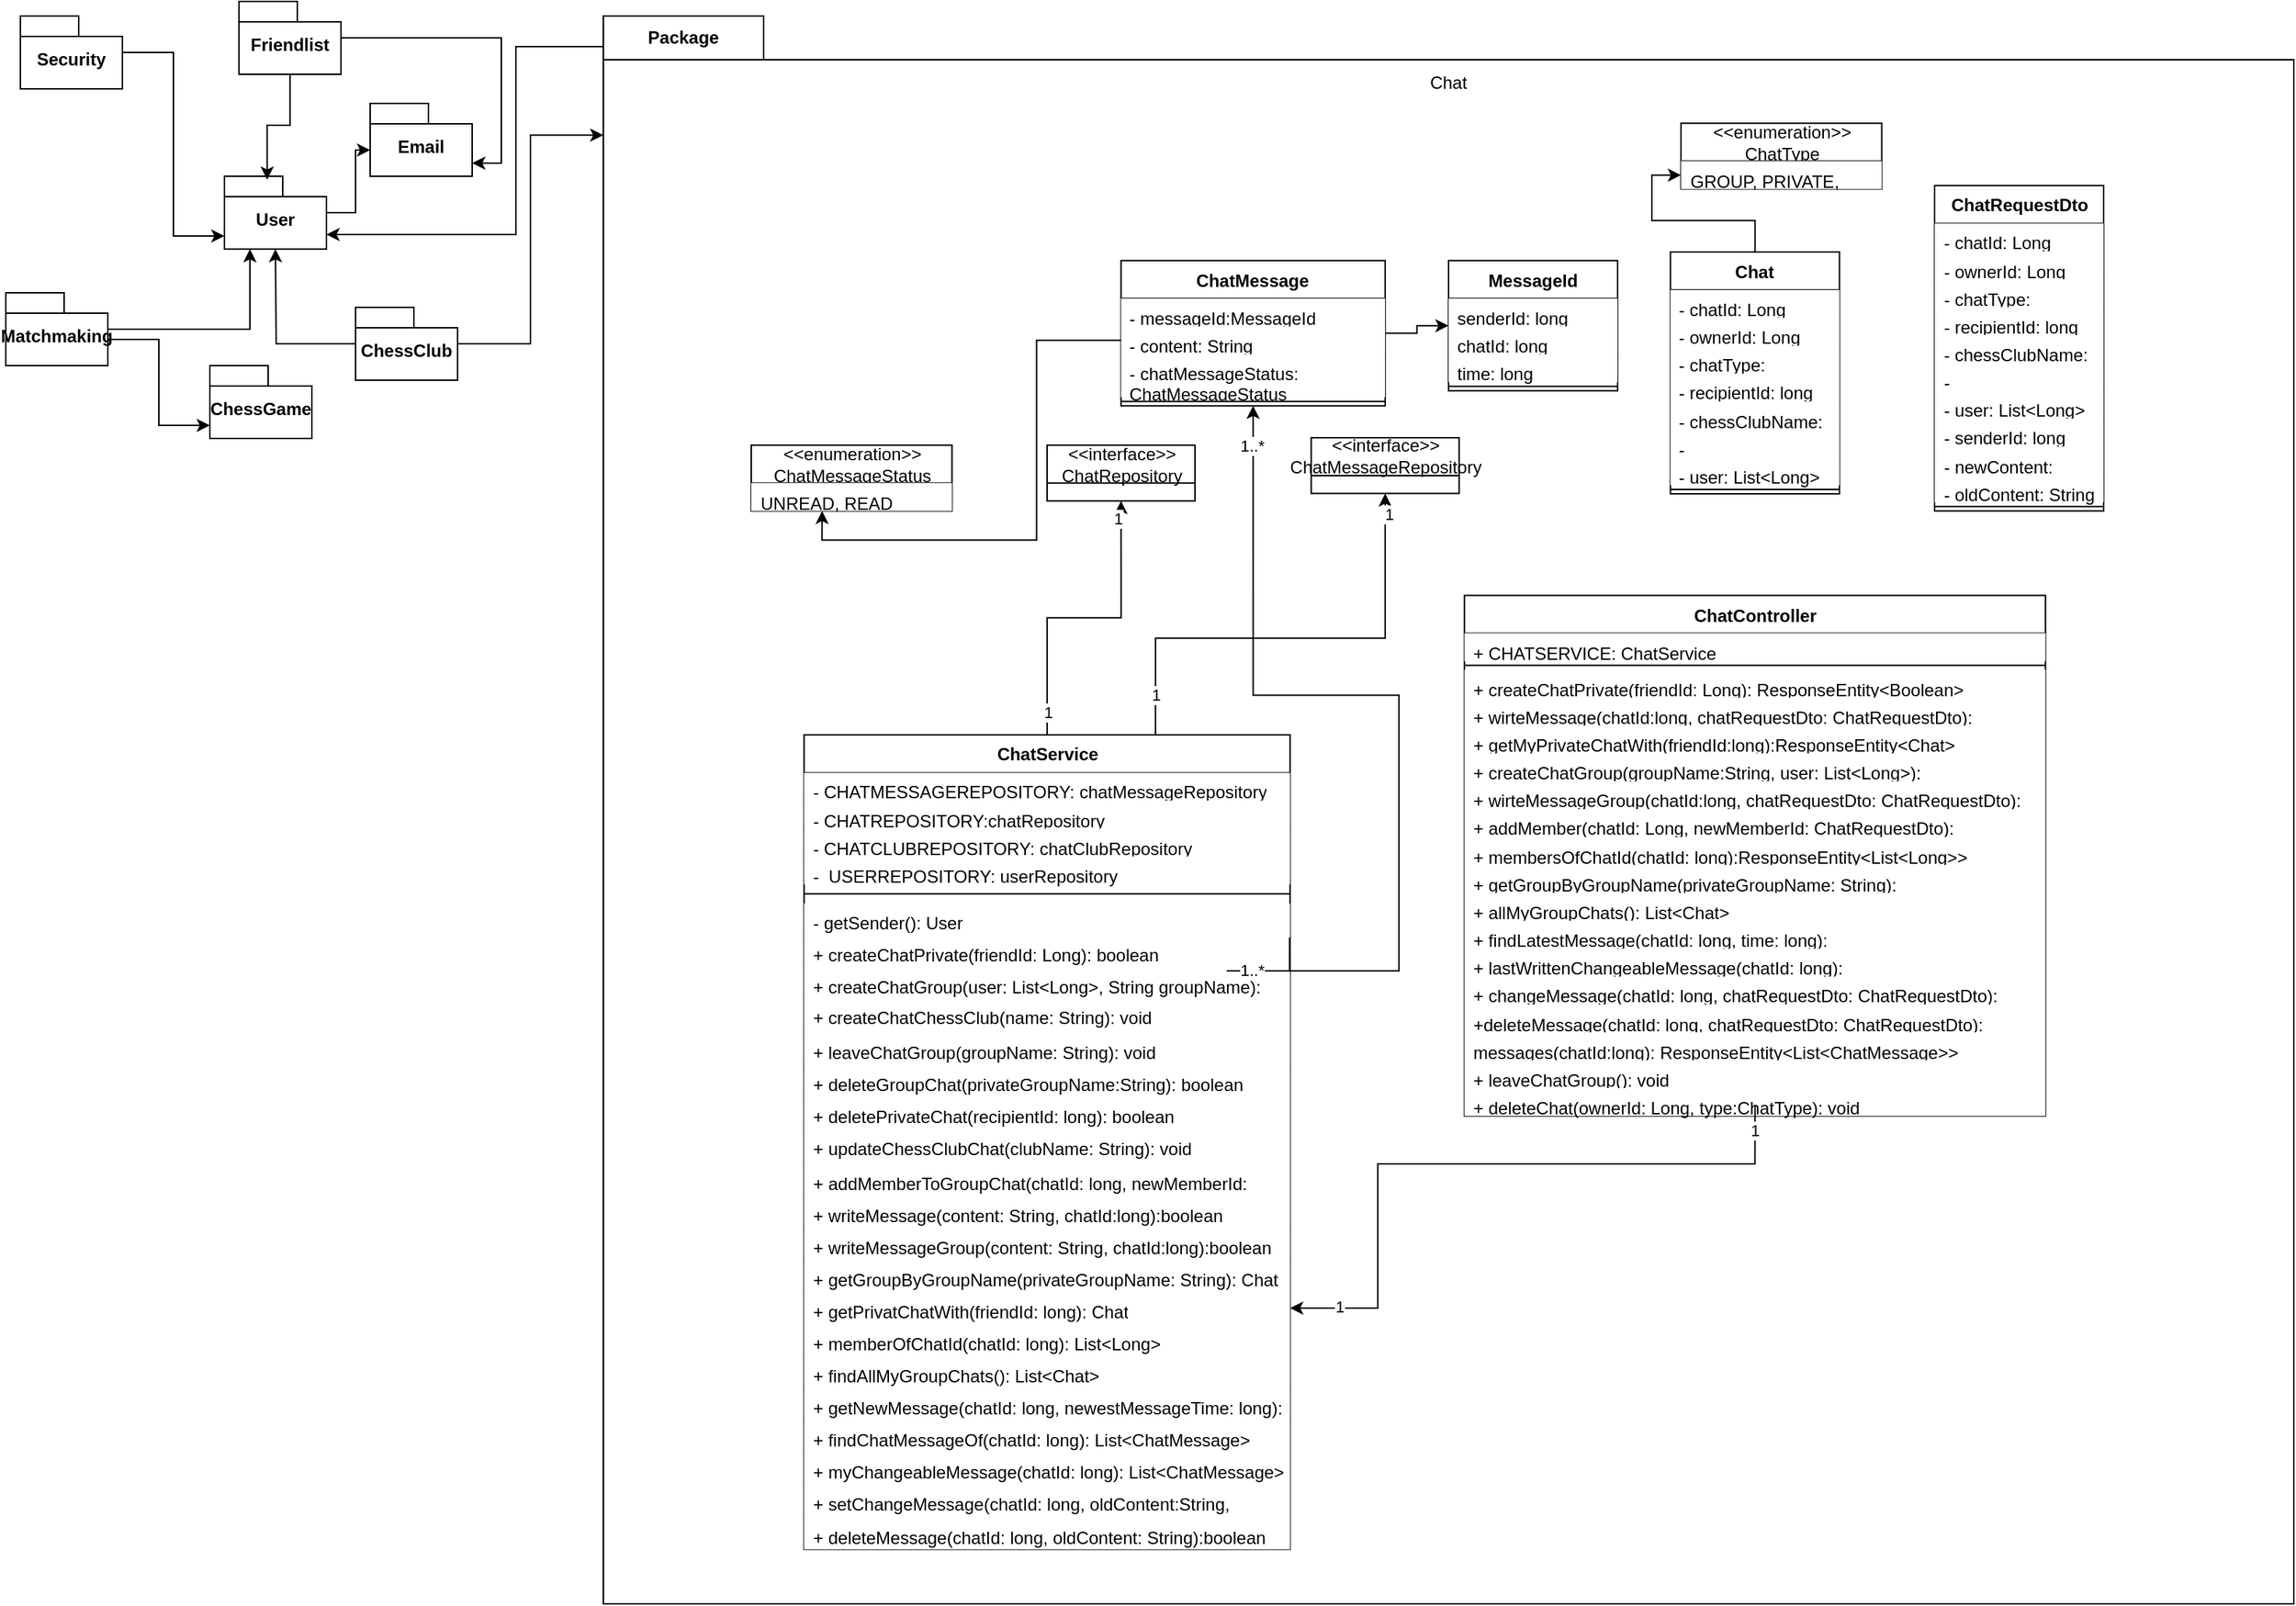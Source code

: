 <mxfile version="22.0.3" type="device">
  <diagram name="Seite-1" id="QvlJXPIy2Uv3TCeMsCB3">
    <mxGraphModel dx="4146" dy="965" grid="1" gridSize="10" guides="1" tooltips="1" connect="1" arrows="1" fold="1" page="1" pageScale="1" pageWidth="827" pageHeight="1169" math="0" shadow="0">
      <root>
        <mxCell id="0" />
        <mxCell id="1" parent="0" />
        <mxCell id="bLBbhyGUmp5BfocRxA7A-1" value="Email" style="shape=folder;fontStyle=1;spacingTop=10;tabWidth=40;tabHeight=14;tabPosition=left;html=1;whiteSpace=wrap;strokeColor=#000000;" parent="1" vertex="1">
          <mxGeometry x="-3040" y="90" width="70" height="50" as="geometry" />
        </mxCell>
        <mxCell id="bLBbhyGUmp5BfocRxA7A-2" value="Security" style="shape=folder;fontStyle=1;spacingTop=10;tabWidth=40;tabHeight=14;tabPosition=left;html=1;whiteSpace=wrap;strokeColor=#000000;" parent="1" vertex="1">
          <mxGeometry x="-3280" y="30" width="70" height="50" as="geometry" />
        </mxCell>
        <mxCell id="bLBbhyGUmp5BfocRxA7A-3" value="Friendlist" style="shape=folder;fontStyle=1;spacingTop=10;tabWidth=40;tabHeight=14;tabPosition=left;html=1;whiteSpace=wrap;strokeColor=#000000;" parent="1" vertex="1">
          <mxGeometry x="-3130" y="20" width="70" height="50" as="geometry" />
        </mxCell>
        <mxCell id="bLBbhyGUmp5BfocRxA7A-5" value="Matchmaking" style="shape=folder;fontStyle=1;spacingTop=10;tabWidth=40;tabHeight=14;tabPosition=left;html=1;whiteSpace=wrap;" parent="1" vertex="1">
          <mxGeometry x="-3290" y="220" width="70" height="50" as="geometry" />
        </mxCell>
        <mxCell id="bLBbhyGUmp5BfocRxA7A-7" value="User" style="shape=folder;fontStyle=1;spacingTop=10;tabWidth=40;tabHeight=14;tabPosition=left;html=1;whiteSpace=wrap;strokeColor=#000000;" parent="1" vertex="1">
          <mxGeometry x="-3140" y="140" width="70" height="50" as="geometry" />
        </mxCell>
        <mxCell id="bLBbhyGUmp5BfocRxA7A-8" value="ChessGame" style="shape=folder;fontStyle=1;spacingTop=10;tabWidth=40;tabHeight=14;tabPosition=left;html=1;whiteSpace=wrap;" parent="1" vertex="1">
          <mxGeometry x="-3150" y="270" width="70" height="50" as="geometry" />
        </mxCell>
        <mxCell id="bLBbhyGUmp5BfocRxA7A-9" value="ChessClub" style="shape=folder;fontStyle=1;spacingTop=10;tabWidth=40;tabHeight=14;tabPosition=left;html=1;whiteSpace=wrap;" parent="1" vertex="1">
          <mxGeometry x="-3050" y="230" width="70" height="50" as="geometry" />
        </mxCell>
        <mxCell id="bLBbhyGUmp5BfocRxA7A-10" style="edgeStyle=orthogonalEdgeStyle;rounded=0;orthogonalLoop=1;jettySize=auto;html=1;entryX=0;entryY=0;entryDx=0;entryDy=32;entryPerimeter=0;strokeColor=#000000;" parent="1" source="bLBbhyGUmp5BfocRxA7A-7" target="bLBbhyGUmp5BfocRxA7A-1" edge="1">
          <mxGeometry relative="1" as="geometry" />
        </mxCell>
        <mxCell id="bLBbhyGUmp5BfocRxA7A-11" style="edgeStyle=orthogonalEdgeStyle;rounded=0;orthogonalLoop=1;jettySize=auto;html=1;entryX=0.419;entryY=0.047;entryDx=0;entryDy=0;entryPerimeter=0;strokeColor=#000000;" parent="1" source="bLBbhyGUmp5BfocRxA7A-3" target="bLBbhyGUmp5BfocRxA7A-7" edge="1">
          <mxGeometry relative="1" as="geometry" />
        </mxCell>
        <mxCell id="bLBbhyGUmp5BfocRxA7A-12" style="edgeStyle=orthogonalEdgeStyle;rounded=0;orthogonalLoop=1;jettySize=auto;html=1;exitX=0;exitY=0.028;exitDx=0;exitDy=0;exitPerimeter=0;" parent="1" source="bLBbhyGUmp5BfocRxA7A-20" edge="1">
          <mxGeometry relative="1" as="geometry">
            <mxPoint x="-2830" y="335.034" as="sourcePoint" />
            <mxPoint x="-3070" y="180" as="targetPoint" />
            <Array as="points">
              <mxPoint x="-2880" y="51" />
              <mxPoint x="-2940" y="51" />
              <mxPoint x="-2940" y="180" />
              <mxPoint x="-3070" y="180" />
            </Array>
          </mxGeometry>
        </mxCell>
        <mxCell id="bLBbhyGUmp5BfocRxA7A-14" style="edgeStyle=orthogonalEdgeStyle;rounded=0;orthogonalLoop=1;jettySize=auto;html=1;exitX=0;exitY=0;exitDx=70;exitDy=32;exitPerimeter=0;entryX=0;entryY=0;entryDx=0;entryDy=41;entryPerimeter=0;" parent="1" source="bLBbhyGUmp5BfocRxA7A-5" target="bLBbhyGUmp5BfocRxA7A-8" edge="1">
          <mxGeometry relative="1" as="geometry" />
        </mxCell>
        <mxCell id="bLBbhyGUmp5BfocRxA7A-15" style="edgeStyle=orthogonalEdgeStyle;rounded=0;orthogonalLoop=1;jettySize=auto;html=1;" parent="1" source="bLBbhyGUmp5BfocRxA7A-9" edge="1">
          <mxGeometry relative="1" as="geometry">
            <mxPoint x="-3105" y="190" as="targetPoint" />
          </mxGeometry>
        </mxCell>
        <mxCell id="bLBbhyGUmp5BfocRxA7A-16" style="edgeStyle=orthogonalEdgeStyle;rounded=0;orthogonalLoop=1;jettySize=auto;html=1;entryX=0.25;entryY=1;entryDx=0;entryDy=0;entryPerimeter=0;" parent="1" source="bLBbhyGUmp5BfocRxA7A-5" target="bLBbhyGUmp5BfocRxA7A-7" edge="1">
          <mxGeometry relative="1" as="geometry" />
        </mxCell>
        <mxCell id="bLBbhyGUmp5BfocRxA7A-17" style="edgeStyle=orthogonalEdgeStyle;rounded=0;orthogonalLoop=1;jettySize=auto;html=1;entryX=0;entryY=0;entryDx=70;entryDy=41;entryPerimeter=0;strokeColor=#000000;" parent="1" source="bLBbhyGUmp5BfocRxA7A-3" target="bLBbhyGUmp5BfocRxA7A-1" edge="1">
          <mxGeometry relative="1" as="geometry" />
        </mxCell>
        <mxCell id="bLBbhyGUmp5BfocRxA7A-18" style="edgeStyle=orthogonalEdgeStyle;rounded=0;orthogonalLoop=1;jettySize=auto;html=1;entryX=0;entryY=0;entryDx=0;entryDy=41;entryPerimeter=0;strokeColor=#000000;" parent="1" source="bLBbhyGUmp5BfocRxA7A-2" target="bLBbhyGUmp5BfocRxA7A-7" edge="1">
          <mxGeometry relative="1" as="geometry" />
        </mxCell>
        <mxCell id="bLBbhyGUmp5BfocRxA7A-19" style="edgeStyle=orthogonalEdgeStyle;rounded=0;orthogonalLoop=1;jettySize=auto;html=1;entryX=0;entryY=0.075;entryDx=0;entryDy=0;entryPerimeter=0;" parent="1" source="bLBbhyGUmp5BfocRxA7A-9" target="bLBbhyGUmp5BfocRxA7A-20" edge="1">
          <mxGeometry relative="1" as="geometry">
            <mxPoint x="-2830" y="351.0" as="targetPoint" />
          </mxGeometry>
        </mxCell>
        <mxCell id="bLBbhyGUmp5BfocRxA7A-20" value="Package" style="shape=folder;fontStyle=1;tabWidth=110;tabHeight=30;tabPosition=left;html=1;boundedLbl=1;labelInHeader=1;container=1;collapsible=0;whiteSpace=wrap;" parent="1" vertex="1">
          <mxGeometry x="-2880" y="30" width="1160" height="1090" as="geometry" />
        </mxCell>
        <mxCell id="bLBbhyGUmp5BfocRxA7A-21" value="Chat" style="html=1;strokeColor=none;resizeWidth=1;resizeHeight=1;fillColor=none;part=1;connectable=0;allowArrows=0;deletable=0;whiteSpace=wrap;" parent="bLBbhyGUmp5BfocRxA7A-20" vertex="1">
          <mxGeometry width="1160" height="32.249" relative="1" as="geometry">
            <mxPoint y="30" as="offset" />
          </mxGeometry>
        </mxCell>
        <mxCell id="bLBbhyGUmp5BfocRxA7A-44" value="ChatController" style="swimlane;fontStyle=1;align=center;verticalAlign=top;childLayout=stackLayout;horizontal=1;startSize=26;horizontalStack=0;resizeParent=1;resizeParentMax=0;resizeLast=0;collapsible=1;marginBottom=0;whiteSpace=wrap;html=1;fillColor=#FFFFFF;" parent="bLBbhyGUmp5BfocRxA7A-20" vertex="1">
          <mxGeometry x="590.875" y="397.703" width="398.75" height="357.419" as="geometry" />
        </mxCell>
        <mxCell id="bLBbhyGUmp5BfocRxA7A-45" value="+ CHATSERVICE: ChatService" style="text;strokeColor=none;fillColor=#FFFFFF;align=left;verticalAlign=top;spacingLeft=4;spacingRight=4;overflow=hidden;rotatable=0;points=[[0,0.5],[1,0.5]];portConstraint=eastwest;whiteSpace=wrap;html=1;" parent="bLBbhyGUmp5BfocRxA7A-44" vertex="1">
          <mxGeometry y="26" width="398.75" height="19.149" as="geometry" />
        </mxCell>
        <mxCell id="bLBbhyGUmp5BfocRxA7A-46" value="" style="line;strokeWidth=1;fillColor=#FFFFFF;align=left;verticalAlign=middle;spacingTop=-1;spacingLeft=3;spacingRight=3;rotatable=0;labelPosition=right;points=[];portConstraint=eastwest;strokeColor=inherit;" parent="bLBbhyGUmp5BfocRxA7A-44" vertex="1">
          <mxGeometry y="45.149" width="398.75" height="5.892" as="geometry" />
        </mxCell>
        <mxCell id="bLBbhyGUmp5BfocRxA7A-47" value="+ createChatPrivate(friendId: Long): ResponseEntity&amp;lt;Boolean&amp;gt;" style="text;strokeColor=none;fillColor=#FFFFFF;align=left;verticalAlign=top;spacingLeft=4;spacingRight=4;overflow=hidden;rotatable=0;points=[[0,0.5],[1,0.5]];portConstraint=eastwest;whiteSpace=wrap;html=1;" parent="bLBbhyGUmp5BfocRxA7A-44" vertex="1">
          <mxGeometry y="51.041" width="398.75" height="19.149" as="geometry" />
        </mxCell>
        <mxCell id="bLBbhyGUmp5BfocRxA7A-48" value="+ wirteMessage(chatId:long, chatRequestDto: ChatRequestDto): RespnseEntity&amp;lt;Boolean&amp;gt;" style="text;strokeColor=none;fillColor=#FFFFFF;align=left;verticalAlign=top;spacingLeft=4;spacingRight=4;overflow=hidden;rotatable=0;points=[[0,0.5],[1,0.5]];portConstraint=eastwest;whiteSpace=wrap;html=1;" parent="bLBbhyGUmp5BfocRxA7A-44" vertex="1">
          <mxGeometry y="70.189" width="398.75" height="19.149" as="geometry" />
        </mxCell>
        <mxCell id="bLBbhyGUmp5BfocRxA7A-49" value="+ getMyPrivateChatWith(friendId:long):ResponseEntity&amp;lt;Chat&amp;gt;" style="text;strokeColor=none;fillColor=#FFFFFF;align=left;verticalAlign=top;spacingLeft=4;spacingRight=4;overflow=hidden;rotatable=0;points=[[0,0.5],[1,0.5]];portConstraint=eastwest;whiteSpace=wrap;html=1;" parent="bLBbhyGUmp5BfocRxA7A-44" vertex="1">
          <mxGeometry y="89.338" width="398.75" height="19.149" as="geometry" />
        </mxCell>
        <mxCell id="bLBbhyGUmp5BfocRxA7A-50" value="+ createChatGroup(groupName:String, user: List&amp;lt;Long&amp;gt;): ResponseEntity&amp;lt;Boolean&amp;gt;" style="text;strokeColor=none;fillColor=#FFFFFF;align=left;verticalAlign=top;spacingLeft=4;spacingRight=4;overflow=hidden;rotatable=0;points=[[0,0.5],[1,0.5]];portConstraint=eastwest;whiteSpace=wrap;html=1;" parent="bLBbhyGUmp5BfocRxA7A-44" vertex="1">
          <mxGeometry y="108.486" width="398.75" height="19.149" as="geometry" />
        </mxCell>
        <mxCell id="bLBbhyGUmp5BfocRxA7A-51" value="+ wirteMessageGroup(chatId:long, chatRequestDto: ChatRequestDto): RespnseEntity&amp;lt;Boolean&amp;gt;" style="text;strokeColor=none;fillColor=#FFFFFF;align=left;verticalAlign=top;spacingLeft=4;spacingRight=4;overflow=hidden;rotatable=0;points=[[0,0.5],[1,0.5]];portConstraint=eastwest;whiteSpace=wrap;html=1;" parent="bLBbhyGUmp5BfocRxA7A-44" vertex="1">
          <mxGeometry y="127.635" width="398.75" height="19.149" as="geometry" />
        </mxCell>
        <mxCell id="bLBbhyGUmp5BfocRxA7A-52" value="+ addMember(chatId: Long, newMemberId: ChatRequestDto): ResponseEntity&amp;lt;Boolean&amp;gt;" style="text;strokeColor=none;fillColor=#FFFFFF;align=left;verticalAlign=top;spacingLeft=4;spacingRight=4;overflow=hidden;rotatable=0;points=[[0,0.5],[1,0.5]];portConstraint=eastwest;whiteSpace=wrap;html=1;" parent="bLBbhyGUmp5BfocRxA7A-44" vertex="1">
          <mxGeometry y="146.784" width="398.75" height="19.149" as="geometry" />
        </mxCell>
        <mxCell id="bLBbhyGUmp5BfocRxA7A-53" value="+ membersOfChatId(chatId: long):ResponseEntity&amp;lt;List&amp;lt;Long&amp;gt;&amp;gt;" style="text;strokeColor=none;fillColor=#FFFFFF;align=left;verticalAlign=top;spacingLeft=4;spacingRight=4;overflow=hidden;rotatable=0;points=[[0,0.5],[1,0.5]];portConstraint=eastwest;whiteSpace=wrap;html=1;" parent="bLBbhyGUmp5BfocRxA7A-44" vertex="1">
          <mxGeometry y="165.932" width="398.75" height="19.149" as="geometry" />
        </mxCell>
        <mxCell id="bLBbhyGUmp5BfocRxA7A-54" value="+ getGroupByGroupName(privateGroupName: String): ResponseEntity&amp;lt;Chat&amp;gt;" style="text;strokeColor=none;fillColor=#FFFFFF;align=left;verticalAlign=top;spacingLeft=4;spacingRight=4;overflow=hidden;rotatable=0;points=[[0,0.5],[1,0.5]];portConstraint=eastwest;whiteSpace=wrap;html=1;" parent="bLBbhyGUmp5BfocRxA7A-44" vertex="1">
          <mxGeometry y="185.081" width="398.75" height="19.149" as="geometry" />
        </mxCell>
        <mxCell id="bLBbhyGUmp5BfocRxA7A-55" value="+ allMyGroupChats(): List&amp;lt;Chat&amp;gt;" style="text;strokeColor=none;fillColor=#FFFFFF;align=left;verticalAlign=top;spacingLeft=4;spacingRight=4;overflow=hidden;rotatable=0;points=[[0,0.5],[1,0.5]];portConstraint=eastwest;whiteSpace=wrap;html=1;" parent="bLBbhyGUmp5BfocRxA7A-44" vertex="1">
          <mxGeometry y="204.23" width="398.75" height="19.149" as="geometry" />
        </mxCell>
        <mxCell id="bLBbhyGUmp5BfocRxA7A-56" value="+ findLatestMessage(chatId: long, time: long): ResponseEntity&amp;lt;List&amp;lt;ChatMessage&amp;gt;&amp;gt;" style="text;strokeColor=none;fillColor=#FFFFFF;align=left;verticalAlign=top;spacingLeft=4;spacingRight=4;overflow=hidden;rotatable=0;points=[[0,0.5],[1,0.5]];portConstraint=eastwest;whiteSpace=wrap;html=1;" parent="bLBbhyGUmp5BfocRxA7A-44" vertex="1">
          <mxGeometry y="223.378" width="398.75" height="19.149" as="geometry" />
        </mxCell>
        <mxCell id="bLBbhyGUmp5BfocRxA7A-57" value="+&amp;nbsp;lastWrittenChangeableMessage(chatId: long): ResponseEntity&amp;lt;List&amp;lt;ChatMessage&amp;gt;&amp;gt;" style="text;strokeColor=none;fillColor=#FFFFFF;align=left;verticalAlign=top;spacingLeft=4;spacingRight=4;overflow=hidden;rotatable=0;points=[[0,0.5],[1,0.5]];portConstraint=eastwest;whiteSpace=wrap;html=1;" parent="bLBbhyGUmp5BfocRxA7A-44" vertex="1">
          <mxGeometry y="242.527" width="398.75" height="19.149" as="geometry" />
        </mxCell>
        <mxCell id="bLBbhyGUmp5BfocRxA7A-58" value="+ changeMessage(chatId: long, chatRequestDto: ChatRequestDto): ResponseEntity&amp;lt;Boolean&amp;gt;" style="text;strokeColor=none;fillColor=#FFFFFF;align=left;verticalAlign=top;spacingLeft=4;spacingRight=4;overflow=hidden;rotatable=0;points=[[0,0.5],[1,0.5]];portConstraint=eastwest;whiteSpace=wrap;html=1;" parent="bLBbhyGUmp5BfocRxA7A-44" vertex="1">
          <mxGeometry y="261.676" width="398.75" height="19.149" as="geometry" />
        </mxCell>
        <mxCell id="bLBbhyGUmp5BfocRxA7A-59" value="+deleteMessage(chatId: long, chatRequestDto: ChatRequestDto): ResponseEntity&amp;lt;Boolean&amp;gt;" style="text;strokeColor=none;fillColor=#FFFFFF;align=left;verticalAlign=top;spacingLeft=4;spacingRight=4;overflow=hidden;rotatable=0;points=[[0,0.5],[1,0.5]];portConstraint=eastwest;whiteSpace=wrap;html=1;" parent="bLBbhyGUmp5BfocRxA7A-44" vertex="1">
          <mxGeometry y="280.824" width="398.75" height="19.149" as="geometry" />
        </mxCell>
        <mxCell id="bLBbhyGUmp5BfocRxA7A-60" value="messages(chatId:long): ResponseEntity&amp;lt;List&amp;lt;ChatMessage&amp;gt;&amp;gt;" style="text;strokeColor=none;fillColor=#FFFFFF;align=left;verticalAlign=top;spacingLeft=4;spacingRight=4;overflow=hidden;rotatable=0;points=[[0,0.5],[1,0.5]];portConstraint=eastwest;whiteSpace=wrap;html=1;" parent="bLBbhyGUmp5BfocRxA7A-44" vertex="1">
          <mxGeometry y="299.973" width="398.75" height="19.149" as="geometry" />
        </mxCell>
        <mxCell id="bLBbhyGUmp5BfocRxA7A-61" value="+ leaveChatGroup(): void" style="text;strokeColor=none;fillColor=#FFFFFF;align=left;verticalAlign=top;spacingLeft=4;spacingRight=4;overflow=hidden;rotatable=0;points=[[0,0.5],[1,0.5]];portConstraint=eastwest;whiteSpace=wrap;html=1;" parent="bLBbhyGUmp5BfocRxA7A-44" vertex="1">
          <mxGeometry y="319.122" width="398.75" height="19.149" as="geometry" />
        </mxCell>
        <mxCell id="bLBbhyGUmp5BfocRxA7A-62" value="+ deleteChat(ownerId: Long, type:ChatType): void" style="text;strokeColor=none;fillColor=#FFFFFF;align=left;verticalAlign=top;spacingLeft=4;spacingRight=4;overflow=hidden;rotatable=0;points=[[0,0.5],[1,0.5]];portConstraint=eastwest;whiteSpace=wrap;html=1;" parent="bLBbhyGUmp5BfocRxA7A-44" vertex="1">
          <mxGeometry y="338.27" width="398.75" height="19.149" as="geometry" />
        </mxCell>
        <mxCell id="bLBbhyGUmp5BfocRxA7A-70" value="Chat" style="swimlane;fontStyle=1;align=center;verticalAlign=top;childLayout=stackLayout;horizontal=1;startSize=26;horizontalStack=0;resizeParent=1;resizeParentMax=0;resizeLast=0;collapsible=1;marginBottom=0;whiteSpace=wrap;html=1;fillColor=#FFFFFF;" parent="bLBbhyGUmp5BfocRxA7A-20" vertex="1">
          <mxGeometry x="732.25" y="162.027" width="116" height="165.932" as="geometry" />
        </mxCell>
        <mxCell id="bLBbhyGUmp5BfocRxA7A-71" value="- chatId: Long" style="text;strokeColor=none;fillColor=#FFFFFF;align=left;verticalAlign=top;spacingLeft=4;spacingRight=4;overflow=hidden;rotatable=0;points=[[0,0.5],[1,0.5]];portConstraint=eastwest;whiteSpace=wrap;html=1;" parent="bLBbhyGUmp5BfocRxA7A-70" vertex="1">
          <mxGeometry y="26" width="116" height="19.149" as="geometry" />
        </mxCell>
        <mxCell id="bLBbhyGUmp5BfocRxA7A-72" value="- ownerId: Long" style="text;strokeColor=none;fillColor=#FFFFFF;align=left;verticalAlign=top;spacingLeft=4;spacingRight=4;overflow=hidden;rotatable=0;points=[[0,0.5],[1,0.5]];portConstraint=eastwest;whiteSpace=wrap;html=1;" parent="bLBbhyGUmp5BfocRxA7A-70" vertex="1">
          <mxGeometry y="45.149" width="116" height="19.149" as="geometry" />
        </mxCell>
        <mxCell id="bLBbhyGUmp5BfocRxA7A-73" value="- chatType: ChatType" style="text;strokeColor=none;fillColor=#FFFFFF;align=left;verticalAlign=top;spacingLeft=4;spacingRight=4;overflow=hidden;rotatable=0;points=[[0,0.5],[1,0.5]];portConstraint=eastwest;whiteSpace=wrap;html=1;" parent="bLBbhyGUmp5BfocRxA7A-70" vertex="1">
          <mxGeometry y="64.297" width="116" height="19.149" as="geometry" />
        </mxCell>
        <mxCell id="bLBbhyGUmp5BfocRxA7A-74" value="- recipientId: long" style="text;strokeColor=none;fillColor=#FFFFFF;align=left;verticalAlign=top;spacingLeft=4;spacingRight=4;overflow=hidden;rotatable=0;points=[[0,0.5],[1,0.5]];portConstraint=eastwest;whiteSpace=wrap;html=1;" parent="bLBbhyGUmp5BfocRxA7A-70" vertex="1">
          <mxGeometry y="83.446" width="116" height="19.149" as="geometry" />
        </mxCell>
        <mxCell id="bLBbhyGUmp5BfocRxA7A-75" value="- chessClubName: String" style="text;strokeColor=none;fillColor=#FFFFFF;align=left;verticalAlign=top;spacingLeft=4;spacingRight=4;overflow=hidden;rotatable=0;points=[[0,0.5],[1,0.5]];portConstraint=eastwest;whiteSpace=wrap;html=1;" parent="bLBbhyGUmp5BfocRxA7A-70" vertex="1">
          <mxGeometry y="102.595" width="116" height="19.149" as="geometry" />
        </mxCell>
        <mxCell id="bLBbhyGUmp5BfocRxA7A-76" value="- privateGroupName: String" style="text;strokeColor=none;fillColor=#FFFFFF;align=left;verticalAlign=top;spacingLeft=4;spacingRight=4;overflow=hidden;rotatable=0;points=[[0,0.5],[1,0.5]];portConstraint=eastwest;whiteSpace=wrap;html=1;" parent="bLBbhyGUmp5BfocRxA7A-70" vertex="1">
          <mxGeometry y="121.743" width="116" height="19.149" as="geometry" />
        </mxCell>
        <mxCell id="bLBbhyGUmp5BfocRxA7A-77" value="- user: List&amp;lt;Long&amp;gt;" style="text;strokeColor=none;fillColor=#FFFFFF;align=left;verticalAlign=top;spacingLeft=4;spacingRight=4;overflow=hidden;rotatable=0;points=[[0,0.5],[1,0.5]];portConstraint=eastwest;whiteSpace=wrap;html=1;" parent="bLBbhyGUmp5BfocRxA7A-70" vertex="1">
          <mxGeometry y="140.892" width="116" height="19.149" as="geometry" />
        </mxCell>
        <mxCell id="bLBbhyGUmp5BfocRxA7A-78" value="" style="line;strokeWidth=1;fillColor=#FFFFFF;align=left;verticalAlign=middle;spacingTop=-1;spacingLeft=3;spacingRight=3;rotatable=0;labelPosition=right;points=[];portConstraint=eastwest;strokeColor=inherit;" parent="bLBbhyGUmp5BfocRxA7A-70" vertex="1">
          <mxGeometry y="160.041" width="116" height="5.892" as="geometry" />
        </mxCell>
        <mxCell id="bLBbhyGUmp5BfocRxA7A-79" value="&amp;lt;&amp;lt;interface&amp;gt;&amp;gt;&lt;br&gt;ChatRepository" style="swimlane;fontStyle=0;childLayout=stackLayout;horizontal=1;startSize=26;fillColor=#FFFFFF;horizontalStack=0;resizeParent=1;resizeParentMax=0;resizeLast=0;collapsible=1;marginBottom=0;whiteSpace=wrap;html=1;" parent="bLBbhyGUmp5BfocRxA7A-20" vertex="1">
          <mxGeometry x="304.5" y="294.595" width="101.5" height="38.297" as="geometry" />
        </mxCell>
        <mxCell id="bLBbhyGUmp5BfocRxA7A-80" style="edgeStyle=orthogonalEdgeStyle;rounded=0;orthogonalLoop=1;jettySize=auto;html=1;entryX=0.5;entryY=1;entryDx=0;entryDy=0;fillColor=#FFFFFF;" parent="bLBbhyGUmp5BfocRxA7A-20" source="bLBbhyGUmp5BfocRxA7A-83" target="bLBbhyGUmp5BfocRxA7A-79" edge="1">
          <mxGeometry relative="1" as="geometry" />
        </mxCell>
        <mxCell id="bLBbhyGUmp5BfocRxA7A-81" value="1" style="edgeLabel;html=1;align=center;verticalAlign=middle;resizable=0;points=[];fillColor=#FFFFFF;" parent="bLBbhyGUmp5BfocRxA7A-80" vertex="1" connectable="0">
          <mxGeometry x="0.886" y="3" relative="1" as="geometry">
            <mxPoint as="offset" />
          </mxGeometry>
        </mxCell>
        <mxCell id="bLBbhyGUmp5BfocRxA7A-82" value="1" style="edgeLabel;html=1;align=center;verticalAlign=middle;resizable=0;points=[];fillColor=#FFFFFF;" parent="bLBbhyGUmp5BfocRxA7A-80" vertex="1" connectable="0">
          <mxGeometry x="-0.854" relative="1" as="geometry">
            <mxPoint as="offset" />
          </mxGeometry>
        </mxCell>
        <mxCell id="bLBbhyGUmp5BfocRxA7A-83" value="ChatService" style="swimlane;fontStyle=1;align=center;verticalAlign=top;childLayout=stackLayout;horizontal=1;startSize=26;horizontalStack=0;resizeParent=1;resizeParentMax=0;resizeLast=0;collapsible=1;marginBottom=0;whiteSpace=wrap;html=1;fillColor=#FFFFFF;" parent="bLBbhyGUmp5BfocRxA7A-20" vertex="1">
          <mxGeometry x="137.75" y="493.446" width="333.5" height="559.216" as="geometry" />
        </mxCell>
        <mxCell id="bLBbhyGUmp5BfocRxA7A-85" value="- CHATMESSAGEREPOSITORY: chatMessageRepository" style="text;strokeColor=none;fillColor=#FFFFFF;align=left;verticalAlign=top;spacingLeft=4;spacingRight=4;overflow=hidden;rotatable=0;points=[[0,0.5],[1,0.5]];portConstraint=eastwest;whiteSpace=wrap;html=1;" parent="bLBbhyGUmp5BfocRxA7A-83" vertex="1">
          <mxGeometry y="26" width="333.5" height="19.149" as="geometry" />
        </mxCell>
        <mxCell id="bLBbhyGUmp5BfocRxA7A-84" value="- CHATREPOSITORY:chatRepository" style="text;strokeColor=none;fillColor=#FFFFFF;align=left;verticalAlign=top;spacingLeft=4;spacingRight=4;overflow=hidden;rotatable=0;points=[[0,0.5],[1,0.5]];portConstraint=eastwest;whiteSpace=wrap;html=1;" parent="bLBbhyGUmp5BfocRxA7A-83" vertex="1">
          <mxGeometry y="45.149" width="333.5" height="19.149" as="geometry" />
        </mxCell>
        <mxCell id="bLBbhyGUmp5BfocRxA7A-86" value="- CHATCLUBREPOSITORY: chatClubRepository" style="text;strokeColor=none;fillColor=#FFFFFF;align=left;verticalAlign=top;spacingLeft=4;spacingRight=4;overflow=hidden;rotatable=0;points=[[0,0.5],[1,0.5]];portConstraint=eastwest;whiteSpace=wrap;html=1;" parent="bLBbhyGUmp5BfocRxA7A-83" vertex="1">
          <mxGeometry y="64.297" width="333.5" height="19.149" as="geometry" />
        </mxCell>
        <mxCell id="bLBbhyGUmp5BfocRxA7A-87" value="-&amp;nbsp; USERREPOSITORY: userRepository" style="text;strokeColor=none;fillColor=#FFFFFF;align=left;verticalAlign=top;spacingLeft=4;spacingRight=4;overflow=hidden;rotatable=0;points=[[0,0.5],[1,0.5]];portConstraint=eastwest;whiteSpace=wrap;html=1;" parent="bLBbhyGUmp5BfocRxA7A-83" vertex="1">
          <mxGeometry y="83.446" width="333.5" height="19.149" as="geometry" />
        </mxCell>
        <mxCell id="bLBbhyGUmp5BfocRxA7A-88" value="" style="line;strokeWidth=1;fillColor=#FFFFFF;align=left;verticalAlign=middle;spacingTop=-1;spacingLeft=3;spacingRight=3;rotatable=0;labelPosition=right;points=[];portConstraint=eastwest;strokeColor=inherit;" parent="bLBbhyGUmp5BfocRxA7A-83" vertex="1">
          <mxGeometry y="102.595" width="333.5" height="13.257" as="geometry" />
        </mxCell>
        <mxCell id="bLBbhyGUmp5BfocRxA7A-89" value="- getSender(): User" style="text;strokeColor=none;fillColor=#FFFFFF;align=left;verticalAlign=top;spacingLeft=4;spacingRight=4;overflow=hidden;rotatable=0;points=[[0,0.5],[1,0.5]];portConstraint=eastwest;whiteSpace=wrap;html=1;" parent="bLBbhyGUmp5BfocRxA7A-83" vertex="1">
          <mxGeometry y="115.851" width="333.5" height="22.095" as="geometry" />
        </mxCell>
        <mxCell id="bLBbhyGUmp5BfocRxA7A-90" value="+ createChatPrivate(friendId: Long): boolean" style="text;strokeColor=none;fillColor=#FFFFFF;align=left;verticalAlign=top;spacingLeft=4;spacingRight=4;overflow=hidden;rotatable=0;points=[[0,0.5],[1,0.5]];portConstraint=eastwest;whiteSpace=wrap;html=1;" parent="bLBbhyGUmp5BfocRxA7A-83" vertex="1">
          <mxGeometry y="137.946" width="333.5" height="22.095" as="geometry" />
        </mxCell>
        <mxCell id="bLBbhyGUmp5BfocRxA7A-91" value="+ createChatGroup(user: List&amp;lt;Long&amp;gt;, String groupName): boolean" style="text;strokeColor=none;fillColor=#FFFFFF;align=left;verticalAlign=top;spacingLeft=4;spacingRight=4;overflow=hidden;rotatable=0;points=[[0,0.5],[1,0.5]];portConstraint=eastwest;whiteSpace=wrap;html=1;" parent="bLBbhyGUmp5BfocRxA7A-83" vertex="1">
          <mxGeometry y="160.041" width="333.5" height="20.622" as="geometry" />
        </mxCell>
        <mxCell id="bLBbhyGUmp5BfocRxA7A-92" value="+ createChatChessClub(name: String): void" style="text;strokeColor=none;fillColor=#FFFFFF;align=left;verticalAlign=top;spacingLeft=4;spacingRight=4;overflow=hidden;rotatable=0;points=[[0,0.5],[1,0.5]];portConstraint=eastwest;whiteSpace=wrap;html=1;" parent="bLBbhyGUmp5BfocRxA7A-83" vertex="1">
          <mxGeometry y="180.662" width="333.5" height="23.568" as="geometry" />
        </mxCell>
        <mxCell id="bLBbhyGUmp5BfocRxA7A-93" value="+ leaveChatGroup(groupName: String): void" style="text;strokeColor=none;fillColor=#FFFFFF;align=left;verticalAlign=top;spacingLeft=4;spacingRight=4;overflow=hidden;rotatable=0;points=[[0,0.5],[1,0.5]];portConstraint=eastwest;whiteSpace=wrap;html=1;" parent="bLBbhyGUmp5BfocRxA7A-83" vertex="1">
          <mxGeometry y="204.23" width="333.5" height="22.095" as="geometry" />
        </mxCell>
        <mxCell id="bLBbhyGUmp5BfocRxA7A-94" value="+ deleteGroupChat(privateGroupName:String): boolean" style="text;strokeColor=none;fillColor=#FFFFFF;align=left;verticalAlign=top;spacingLeft=4;spacingRight=4;overflow=hidden;rotatable=0;points=[[0,0.5],[1,0.5]];portConstraint=eastwest;whiteSpace=wrap;html=1;" parent="bLBbhyGUmp5BfocRxA7A-83" vertex="1">
          <mxGeometry y="226.324" width="333.5" height="22.095" as="geometry" />
        </mxCell>
        <mxCell id="bLBbhyGUmp5BfocRxA7A-95" value="+ deletePrivateChat(recipientId: long): boolean" style="text;strokeColor=none;fillColor=#FFFFFF;align=left;verticalAlign=top;spacingLeft=4;spacingRight=4;overflow=hidden;rotatable=0;points=[[0,0.5],[1,0.5]];portConstraint=eastwest;whiteSpace=wrap;html=1;" parent="bLBbhyGUmp5BfocRxA7A-83" vertex="1">
          <mxGeometry y="248.419" width="333.5" height="22.095" as="geometry" />
        </mxCell>
        <mxCell id="bLBbhyGUmp5BfocRxA7A-96" value="+ updateChessClubChat(clubName: String): void" style="text;strokeColor=none;fillColor=#FFFFFF;align=left;verticalAlign=top;spacingLeft=4;spacingRight=4;overflow=hidden;rotatable=0;points=[[0,0.5],[1,0.5]];portConstraint=eastwest;whiteSpace=wrap;html=1;" parent="bLBbhyGUmp5BfocRxA7A-83" vertex="1">
          <mxGeometry y="270.514" width="333.5" height="23.568" as="geometry" />
        </mxCell>
        <mxCell id="bLBbhyGUmp5BfocRxA7A-97" value="+ addMemberToGroupChat(chatId: long, newMemberId: long): boolean" style="text;strokeColor=none;fillColor=#FFFFFF;align=left;verticalAlign=top;spacingLeft=4;spacingRight=4;overflow=hidden;rotatable=0;points=[[0,0.5],[1,0.5]];portConstraint=eastwest;whiteSpace=wrap;html=1;" parent="bLBbhyGUmp5BfocRxA7A-83" vertex="1">
          <mxGeometry y="294.081" width="333.5" height="22.095" as="geometry" />
        </mxCell>
        <mxCell id="bLBbhyGUmp5BfocRxA7A-98" value="+ writeMessage(content: String, chatId:long):boolean" style="text;strokeColor=none;fillColor=#FFFFFF;align=left;verticalAlign=top;spacingLeft=4;spacingRight=4;overflow=hidden;rotatable=0;points=[[0,0.5],[1,0.5]];portConstraint=eastwest;whiteSpace=wrap;html=1;" parent="bLBbhyGUmp5BfocRxA7A-83" vertex="1">
          <mxGeometry y="316.176" width="333.5" height="22.095" as="geometry" />
        </mxCell>
        <mxCell id="bLBbhyGUmp5BfocRxA7A-99" value="+ writeMessageGroup(content: String, chatId:long):boolean" style="text;strokeColor=none;fillColor=#FFFFFF;align=left;verticalAlign=top;spacingLeft=4;spacingRight=4;overflow=hidden;rotatable=0;points=[[0,0.5],[1,0.5]];portConstraint=eastwest;whiteSpace=wrap;html=1;" parent="bLBbhyGUmp5BfocRxA7A-83" vertex="1">
          <mxGeometry y="338.27" width="333.5" height="22.095" as="geometry" />
        </mxCell>
        <mxCell id="bLBbhyGUmp5BfocRxA7A-100" value="+ getGroupByGroupName(privateGroupName: String): Chat" style="text;strokeColor=none;fillColor=#FFFFFF;align=left;verticalAlign=top;spacingLeft=4;spacingRight=4;overflow=hidden;rotatable=0;points=[[0,0.5],[1,0.5]];portConstraint=eastwest;whiteSpace=wrap;html=1;" parent="bLBbhyGUmp5BfocRxA7A-83" vertex="1">
          <mxGeometry y="360.365" width="333.5" height="22.095" as="geometry" />
        </mxCell>
        <mxCell id="bLBbhyGUmp5BfocRxA7A-101" value="+ getPrivatChatWith(friendId: long): Chat" style="text;strokeColor=none;fillColor=#FFFFFF;align=left;verticalAlign=top;spacingLeft=4;spacingRight=4;overflow=hidden;rotatable=0;points=[[0,0.5],[1,0.5]];portConstraint=eastwest;whiteSpace=wrap;html=1;" parent="bLBbhyGUmp5BfocRxA7A-83" vertex="1">
          <mxGeometry y="382.459" width="333.5" height="22.095" as="geometry" />
        </mxCell>
        <mxCell id="bLBbhyGUmp5BfocRxA7A-102" value="+ memberOfChatId(chatId: long): List&amp;lt;Long&amp;gt;" style="text;strokeColor=none;fillColor=#FFFFFF;align=left;verticalAlign=top;spacingLeft=4;spacingRight=4;overflow=hidden;rotatable=0;points=[[0,0.5],[1,0.5]];portConstraint=eastwest;whiteSpace=wrap;html=1;" parent="bLBbhyGUmp5BfocRxA7A-83" vertex="1">
          <mxGeometry y="404.554" width="333.5" height="22.095" as="geometry" />
        </mxCell>
        <mxCell id="bLBbhyGUmp5BfocRxA7A-103" value="+ findAllMyGroupChats(): List&amp;lt;Chat&amp;gt;" style="text;strokeColor=none;fillColor=#FFFFFF;align=left;verticalAlign=top;spacingLeft=4;spacingRight=4;overflow=hidden;rotatable=0;points=[[0,0.5],[1,0.5]];portConstraint=eastwest;whiteSpace=wrap;html=1;" parent="bLBbhyGUmp5BfocRxA7A-83" vertex="1">
          <mxGeometry y="426.649" width="333.5" height="22.095" as="geometry" />
        </mxCell>
        <mxCell id="bLBbhyGUmp5BfocRxA7A-104" value="+ getNewMessage(chatId: long, newestMessageTime: long): List&amp;gt;ChatMessage&amp;gt;" style="text;strokeColor=none;fillColor=#FFFFFF;align=left;verticalAlign=top;spacingLeft=4;spacingRight=4;overflow=hidden;rotatable=0;points=[[0,0.5],[1,0.5]];portConstraint=eastwest;whiteSpace=wrap;html=1;" parent="bLBbhyGUmp5BfocRxA7A-83" vertex="1">
          <mxGeometry y="448.743" width="333.5" height="22.095" as="geometry" />
        </mxCell>
        <mxCell id="bLBbhyGUmp5BfocRxA7A-105" value="+ findChatMessageOf(chatId: long): List&amp;lt;ChatMessage&amp;gt;" style="text;strokeColor=none;fillColor=#FFFFFF;align=left;verticalAlign=top;spacingLeft=4;spacingRight=4;overflow=hidden;rotatable=0;points=[[0,0.5],[1,0.5]];portConstraint=eastwest;whiteSpace=wrap;html=1;" parent="bLBbhyGUmp5BfocRxA7A-83" vertex="1">
          <mxGeometry y="470.838" width="333.5" height="22.095" as="geometry" />
        </mxCell>
        <mxCell id="bLBbhyGUmp5BfocRxA7A-106" value="+ myChangeableMessage(chatId: long): List&amp;lt;ChatMessage&amp;gt;" style="text;strokeColor=none;fillColor=#FFFFFF;align=left;verticalAlign=top;spacingLeft=4;spacingRight=4;overflow=hidden;rotatable=0;points=[[0,0.5],[1,0.5]];portConstraint=eastwest;whiteSpace=wrap;html=1;" parent="bLBbhyGUmp5BfocRxA7A-83" vertex="1">
          <mxGeometry y="492.932" width="333.5" height="22.095" as="geometry" />
        </mxCell>
        <mxCell id="bLBbhyGUmp5BfocRxA7A-107" value="+ setChangeMessage(chatId: long, oldContent:String, newContent:String): boolean" style="text;strokeColor=none;fillColor=#FFFFFF;align=left;verticalAlign=top;spacingLeft=4;spacingRight=4;overflow=hidden;rotatable=0;points=[[0,0.5],[1,0.5]];portConstraint=eastwest;whiteSpace=wrap;html=1;" parent="bLBbhyGUmp5BfocRxA7A-83" vertex="1">
          <mxGeometry y="515.027" width="333.5" height="22.095" as="geometry" />
        </mxCell>
        <mxCell id="bLBbhyGUmp5BfocRxA7A-108" value="+ deleteMessage(chatId: long, oldContent: String):boolean" style="text;strokeColor=none;fillColor=#FFFFFF;align=left;verticalAlign=top;spacingLeft=4;spacingRight=4;overflow=hidden;rotatable=0;points=[[0,0.5],[1,0.5]];portConstraint=eastwest;whiteSpace=wrap;html=1;" parent="bLBbhyGUmp5BfocRxA7A-83" vertex="1">
          <mxGeometry y="537.122" width="333.5" height="22.095" as="geometry" />
        </mxCell>
        <mxCell id="bLBbhyGUmp5BfocRxA7A-110" value="ChatMessage" style="swimlane;fontStyle=1;align=center;verticalAlign=top;childLayout=stackLayout;horizontal=1;startSize=26;horizontalStack=0;resizeParent=1;resizeParentMax=0;resizeLast=0;collapsible=1;marginBottom=0;whiteSpace=wrap;html=1;fillColor=#FFFFFF;" parent="bLBbhyGUmp5BfocRxA7A-20" vertex="1">
          <mxGeometry x="355.25" y="167.919" width="181.25" height="99.649" as="geometry" />
        </mxCell>
        <mxCell id="bLBbhyGUmp5BfocRxA7A-111" value="- messageId:MessageId" style="text;strokeColor=none;fillColor=#FFFFFF;align=left;verticalAlign=top;spacingLeft=4;spacingRight=4;overflow=hidden;rotatable=0;points=[[0,0.5],[1,0.5]];portConstraint=eastwest;whiteSpace=wrap;html=1;" parent="bLBbhyGUmp5BfocRxA7A-110" vertex="1">
          <mxGeometry y="26" width="181.25" height="19.149" as="geometry" />
        </mxCell>
        <mxCell id="bLBbhyGUmp5BfocRxA7A-112" value="- content: String" style="text;strokeColor=none;fillColor=#FFFFFF;align=left;verticalAlign=top;spacingLeft=4;spacingRight=4;overflow=hidden;rotatable=0;points=[[0,0.5],[1,0.5]];portConstraint=eastwest;whiteSpace=wrap;html=1;" parent="bLBbhyGUmp5BfocRxA7A-110" vertex="1">
          <mxGeometry y="45.149" width="181.25" height="19.149" as="geometry" />
        </mxCell>
        <mxCell id="bLBbhyGUmp5BfocRxA7A-113" value="- chatMessageStatus: ChatMessageStatus" style="text;strokeColor=none;fillColor=#FFFFFF;align=left;verticalAlign=top;spacingLeft=4;spacingRight=4;overflow=hidden;rotatable=0;points=[[0,0.5],[1,0.5]];portConstraint=eastwest;whiteSpace=wrap;html=1;" parent="bLBbhyGUmp5BfocRxA7A-110" vertex="1">
          <mxGeometry y="64.297" width="181.25" height="29.459" as="geometry" />
        </mxCell>
        <mxCell id="bLBbhyGUmp5BfocRxA7A-114" value="" style="line;strokeWidth=1;fillColor=#FFFFFF;align=left;verticalAlign=middle;spacingTop=-1;spacingLeft=3;spacingRight=3;rotatable=0;labelPosition=right;points=[];portConstraint=eastwest;strokeColor=inherit;" parent="bLBbhyGUmp5BfocRxA7A-110" vertex="1">
          <mxGeometry y="93.757" width="181.25" height="5.892" as="geometry" />
        </mxCell>
        <mxCell id="bLBbhyGUmp5BfocRxA7A-66" style="edgeStyle=orthogonalEdgeStyle;rounded=0;orthogonalLoop=1;jettySize=auto;html=1;entryX=0.5;entryY=1;entryDx=0;entryDy=0;exitX=0.999;exitY=0.057;exitDx=0;exitDy=0;exitPerimeter=0;" parent="bLBbhyGUmp5BfocRxA7A-20" source="bLBbhyGUmp5BfocRxA7A-90" target="bLBbhyGUmp5BfocRxA7A-110" edge="1">
          <mxGeometry relative="1" as="geometry">
            <Array as="points">
              <mxPoint x="427.75" y="655.473" />
              <mxPoint x="545.925" y="655.473" />
              <mxPoint x="545.925" y="466.196" />
              <mxPoint x="1054.875" y="466.196" />
            </Array>
          </mxGeometry>
        </mxCell>
        <mxCell id="bLBbhyGUmp5BfocRxA7A-67" value="1..*" style="edgeLabel;html=1;align=center;verticalAlign=middle;resizable=0;points=[];" parent="bLBbhyGUmp5BfocRxA7A-66" vertex="1" connectable="0">
          <mxGeometry x="0.918" y="1" relative="1" as="geometry">
            <mxPoint as="offset" />
          </mxGeometry>
        </mxCell>
        <mxCell id="bLBbhyGUmp5BfocRxA7A-68" value="1..*" style="edgeLabel;html=1;align=center;verticalAlign=middle;resizable=0;points=[];" parent="bLBbhyGUmp5BfocRxA7A-66" vertex="1" connectable="0">
          <mxGeometry x="-0.856" y="-1" relative="1" as="geometry">
            <mxPoint as="offset" />
          </mxGeometry>
        </mxCell>
        <mxCell id="bLBbhyGUmp5BfocRxA7A-115" value="&amp;lt;&amp;lt;interface&amp;gt;&amp;gt;&lt;br&gt;ChatMessageRepository" style="swimlane;fontStyle=0;childLayout=stackLayout;horizontal=1;startSize=26;fillColor=#FFFFFF;horizontalStack=0;resizeParent=1;resizeParentMax=0;resizeLast=0;collapsible=1;marginBottom=0;whiteSpace=wrap;html=1;" parent="bLBbhyGUmp5BfocRxA7A-20" vertex="1">
          <mxGeometry x="485.75" y="289.439" width="101.5" height="38.297" as="geometry" />
        </mxCell>
        <mxCell id="bLBbhyGUmp5BfocRxA7A-63" style="edgeStyle=orthogonalEdgeStyle;rounded=0;orthogonalLoop=1;jettySize=auto;html=1;entryX=0.5;entryY=1;entryDx=0;entryDy=0;fillColor=#FFFFFF;exitX=0.723;exitY=0;exitDx=0;exitDy=0;exitPerimeter=0;" parent="bLBbhyGUmp5BfocRxA7A-20" source="bLBbhyGUmp5BfocRxA7A-83" target="bLBbhyGUmp5BfocRxA7A-115" edge="1">
          <mxGeometry relative="1" as="geometry">
            <Array as="points">
              <mxPoint x="379.175" y="427.162" />
              <mxPoint x="536.5" y="427.162" />
            </Array>
          </mxGeometry>
        </mxCell>
        <mxCell id="bLBbhyGUmp5BfocRxA7A-64" value="1" style="edgeLabel;html=1;align=center;verticalAlign=middle;resizable=0;points=[];" parent="bLBbhyGUmp5BfocRxA7A-63" vertex="1" connectable="0">
          <mxGeometry x="-0.829" relative="1" as="geometry">
            <mxPoint as="offset" />
          </mxGeometry>
        </mxCell>
        <mxCell id="bLBbhyGUmp5BfocRxA7A-65" value="1" style="edgeLabel;html=1;align=center;verticalAlign=middle;resizable=0;points=[];" parent="bLBbhyGUmp5BfocRxA7A-63" vertex="1" connectable="0">
          <mxGeometry x="0.91" y="-2" relative="1" as="geometry">
            <mxPoint as="offset" />
          </mxGeometry>
        </mxCell>
        <mxCell id="bLBbhyGUmp5BfocRxA7A-116" value="&amp;lt;&amp;lt;enumeration&amp;gt;&amp;gt;&lt;br&gt;ChatType" style="swimlane;fontStyle=0;childLayout=stackLayout;horizontal=1;startSize=26;fillColor=#FFFFFF;horizontalStack=0;resizeParent=1;resizeParentMax=0;resizeLast=0;collapsible=1;marginBottom=0;whiteSpace=wrap;html=1;" parent="bLBbhyGUmp5BfocRxA7A-20" vertex="1">
          <mxGeometry x="739.5" y="73.649" width="137.75" height="45.149" as="geometry" />
        </mxCell>
        <mxCell id="bLBbhyGUmp5BfocRxA7A-117" value="GROUP, PRIVATE, CLUB" style="text;strokeColor=none;fillColor=#FFFFFF;align=left;verticalAlign=top;spacingLeft=4;spacingRight=4;overflow=hidden;rotatable=0;points=[[0,0.5],[1,0.5]];portConstraint=eastwest;whiteSpace=wrap;html=1;" parent="bLBbhyGUmp5BfocRxA7A-116" vertex="1">
          <mxGeometry y="26" width="137.75" height="19.149" as="geometry" />
        </mxCell>
        <mxCell id="bLBbhyGUmp5BfocRxA7A-69" style="edgeStyle=orthogonalEdgeStyle;rounded=0;orthogonalLoop=1;jettySize=auto;html=1;entryX=0;entryY=0.5;entryDx=0;entryDy=0;fillColor=#FFFFFF;" parent="bLBbhyGUmp5BfocRxA7A-20" source="bLBbhyGUmp5BfocRxA7A-70" target="bLBbhyGUmp5BfocRxA7A-117" edge="1">
          <mxGeometry relative="1" as="geometry" />
        </mxCell>
        <mxCell id="bLBbhyGUmp5BfocRxA7A-121" value="MessageId" style="swimlane;fontStyle=1;align=center;verticalAlign=top;childLayout=stackLayout;horizontal=1;startSize=26;horizontalStack=0;resizeParent=1;resizeParentMax=0;resizeLast=0;collapsible=1;marginBottom=0;whiteSpace=wrap;html=1;fillColor=#FFFFFF;" parent="bLBbhyGUmp5BfocRxA7A-20" vertex="1">
          <mxGeometry x="580" y="167.919" width="116" height="89.338" as="geometry" />
        </mxCell>
        <mxCell id="bLBbhyGUmp5BfocRxA7A-122" value="senderId: long" style="text;strokeColor=none;fillColor=#FFFFFF;align=left;verticalAlign=top;spacingLeft=4;spacingRight=4;overflow=hidden;rotatable=0;points=[[0,0.5],[1,0.5]];portConstraint=eastwest;whiteSpace=wrap;html=1;" parent="bLBbhyGUmp5BfocRxA7A-121" vertex="1">
          <mxGeometry y="26" width="116" height="19.149" as="geometry" />
        </mxCell>
        <mxCell id="bLBbhyGUmp5BfocRxA7A-123" value="chatId: long" style="text;strokeColor=none;fillColor=#FFFFFF;align=left;verticalAlign=top;spacingLeft=4;spacingRight=4;overflow=hidden;rotatable=0;points=[[0,0.5],[1,0.5]];portConstraint=eastwest;whiteSpace=wrap;html=1;" parent="bLBbhyGUmp5BfocRxA7A-121" vertex="1">
          <mxGeometry y="45.149" width="116" height="19.149" as="geometry" />
        </mxCell>
        <mxCell id="bLBbhyGUmp5BfocRxA7A-124" value="time: long" style="text;strokeColor=none;fillColor=#FFFFFF;align=left;verticalAlign=top;spacingLeft=4;spacingRight=4;overflow=hidden;rotatable=0;points=[[0,0.5],[1,0.5]];portConstraint=eastwest;whiteSpace=wrap;html=1;" parent="bLBbhyGUmp5BfocRxA7A-121" vertex="1">
          <mxGeometry y="64.297" width="116" height="19.149" as="geometry" />
        </mxCell>
        <mxCell id="bLBbhyGUmp5BfocRxA7A-125" value="" style="line;strokeWidth=1;fillColor=#FFFFFF;align=left;verticalAlign=middle;spacingTop=-1;spacingLeft=3;spacingRight=3;rotatable=0;labelPosition=right;points=[];portConstraint=eastwest;strokeColor=inherit;" parent="bLBbhyGUmp5BfocRxA7A-121" vertex="1">
          <mxGeometry y="83.446" width="116" height="5.892" as="geometry" />
        </mxCell>
        <mxCell id="bLBbhyGUmp5BfocRxA7A-109" style="edgeStyle=orthogonalEdgeStyle;rounded=0;orthogonalLoop=1;jettySize=auto;html=1;entryX=0;entryY=0.5;entryDx=0;entryDy=0;" parent="bLBbhyGUmp5BfocRxA7A-20" source="bLBbhyGUmp5BfocRxA7A-110" target="bLBbhyGUmp5BfocRxA7A-121" edge="1">
          <mxGeometry relative="1" as="geometry" />
        </mxCell>
        <mxCell id="bLBbhyGUmp5BfocRxA7A-126" value="&amp;lt;&amp;lt;enumeration&amp;gt;&amp;gt;&lt;br&gt;ChatMessageStatus" style="swimlane;fontStyle=0;childLayout=stackLayout;horizontal=1;startSize=26;fillColor=#FFFFFF;horizontalStack=0;resizeParent=1;resizeParentMax=0;resizeLast=0;collapsible=1;marginBottom=0;whiteSpace=wrap;html=1;" parent="bLBbhyGUmp5BfocRxA7A-20" vertex="1">
          <mxGeometry x="101.5" y="294.595" width="137.75" height="45.149" as="geometry" />
        </mxCell>
        <mxCell id="bLBbhyGUmp5BfocRxA7A-127" value="UNREAD, READ" style="text;strokeColor=none;fillColor=#FFFFFF;align=left;verticalAlign=top;spacingLeft=4;spacingRight=4;overflow=hidden;rotatable=0;points=[[0,0.5],[1,0.5]];portConstraint=eastwest;whiteSpace=wrap;html=1;" parent="bLBbhyGUmp5BfocRxA7A-126" vertex="1">
          <mxGeometry y="26" width="137.75" height="19.149" as="geometry" />
        </mxCell>
        <mxCell id="bLBbhyGUmp5BfocRxA7A-128" style="edgeStyle=orthogonalEdgeStyle;rounded=0;orthogonalLoop=1;jettySize=auto;html=1;entryX=0.353;entryY=1;entryDx=0;entryDy=0;entryPerimeter=0;" parent="bLBbhyGUmp5BfocRxA7A-20" source="bLBbhyGUmp5BfocRxA7A-112" target="bLBbhyGUmp5BfocRxA7A-127" edge="1">
          <mxGeometry relative="1" as="geometry" />
        </mxCell>
        <mxCell id="bLBbhyGUmp5BfocRxA7A-129" value="ChatRequestDto" style="swimlane;fontStyle=1;align=center;verticalAlign=top;childLayout=stackLayout;horizontal=1;startSize=26;horizontalStack=0;resizeParent=1;resizeParentMax=0;resizeLast=0;collapsible=1;marginBottom=0;whiteSpace=wrap;html=1;fillColor=#FFFFFF;" parent="bLBbhyGUmp5BfocRxA7A-20" vertex="1">
          <mxGeometry x="913.5" y="116.365" width="116" height="223.378" as="geometry" />
        </mxCell>
        <mxCell id="bLBbhyGUmp5BfocRxA7A-130" value="- chatId: Long" style="text;strokeColor=none;fillColor=#FFFFFF;align=left;verticalAlign=top;spacingLeft=4;spacingRight=4;overflow=hidden;rotatable=0;points=[[0,0.5],[1,0.5]];portConstraint=eastwest;whiteSpace=wrap;html=1;" parent="bLBbhyGUmp5BfocRxA7A-129" vertex="1">
          <mxGeometry y="26" width="116" height="19.149" as="geometry" />
        </mxCell>
        <mxCell id="bLBbhyGUmp5BfocRxA7A-131" value="- ownerId: Long" style="text;strokeColor=none;fillColor=#FFFFFF;align=left;verticalAlign=top;spacingLeft=4;spacingRight=4;overflow=hidden;rotatable=0;points=[[0,0.5],[1,0.5]];portConstraint=eastwest;whiteSpace=wrap;html=1;" parent="bLBbhyGUmp5BfocRxA7A-129" vertex="1">
          <mxGeometry y="45.149" width="116" height="19.149" as="geometry" />
        </mxCell>
        <mxCell id="bLBbhyGUmp5BfocRxA7A-132" value="- chatType: ChatType" style="text;strokeColor=none;fillColor=#FFFFFF;align=left;verticalAlign=top;spacingLeft=4;spacingRight=4;overflow=hidden;rotatable=0;points=[[0,0.5],[1,0.5]];portConstraint=eastwest;whiteSpace=wrap;html=1;" parent="bLBbhyGUmp5BfocRxA7A-129" vertex="1">
          <mxGeometry y="64.297" width="116" height="19.149" as="geometry" />
        </mxCell>
        <mxCell id="bLBbhyGUmp5BfocRxA7A-133" value="- recipientId: long" style="text;strokeColor=none;fillColor=#FFFFFF;align=left;verticalAlign=top;spacingLeft=4;spacingRight=4;overflow=hidden;rotatable=0;points=[[0,0.5],[1,0.5]];portConstraint=eastwest;whiteSpace=wrap;html=1;" parent="bLBbhyGUmp5BfocRxA7A-129" vertex="1">
          <mxGeometry y="83.446" width="116" height="19.149" as="geometry" />
        </mxCell>
        <mxCell id="bLBbhyGUmp5BfocRxA7A-134" value="- chessClubName: String" style="text;strokeColor=none;fillColor=#FFFFFF;align=left;verticalAlign=top;spacingLeft=4;spacingRight=4;overflow=hidden;rotatable=0;points=[[0,0.5],[1,0.5]];portConstraint=eastwest;whiteSpace=wrap;html=1;" parent="bLBbhyGUmp5BfocRxA7A-129" vertex="1">
          <mxGeometry y="102.595" width="116" height="19.149" as="geometry" />
        </mxCell>
        <mxCell id="bLBbhyGUmp5BfocRxA7A-135" value="- privateGroupName: String" style="text;strokeColor=none;fillColor=#FFFFFF;align=left;verticalAlign=top;spacingLeft=4;spacingRight=4;overflow=hidden;rotatable=0;points=[[0,0.5],[1,0.5]];portConstraint=eastwest;whiteSpace=wrap;html=1;" parent="bLBbhyGUmp5BfocRxA7A-129" vertex="1">
          <mxGeometry y="121.743" width="116" height="19.149" as="geometry" />
        </mxCell>
        <mxCell id="bLBbhyGUmp5BfocRxA7A-136" value="- user: List&amp;lt;Long&amp;gt;" style="text;strokeColor=none;fillColor=#FFFFFF;align=left;verticalAlign=top;spacingLeft=4;spacingRight=4;overflow=hidden;rotatable=0;points=[[0,0.5],[1,0.5]];portConstraint=eastwest;whiteSpace=wrap;html=1;fontStyle=0" parent="bLBbhyGUmp5BfocRxA7A-129" vertex="1">
          <mxGeometry y="140.892" width="116" height="19.149" as="geometry" />
        </mxCell>
        <mxCell id="bLBbhyGUmp5BfocRxA7A-137" value="- senderId: long" style="text;strokeColor=none;fillColor=#FFFFFF;align=left;verticalAlign=top;spacingLeft=4;spacingRight=4;overflow=hidden;rotatable=0;points=[[0,0.5],[1,0.5]];portConstraint=eastwest;whiteSpace=wrap;html=1;" parent="bLBbhyGUmp5BfocRxA7A-129" vertex="1">
          <mxGeometry y="160.041" width="116" height="19.149" as="geometry" />
        </mxCell>
        <mxCell id="bLBbhyGUmp5BfocRxA7A-138" value="- newContent: String" style="text;strokeColor=none;fillColor=#FFFFFF;align=left;verticalAlign=top;spacingLeft=4;spacingRight=4;overflow=hidden;rotatable=0;points=[[0,0.5],[1,0.5]];portConstraint=eastwest;whiteSpace=wrap;html=1;" parent="bLBbhyGUmp5BfocRxA7A-129" vertex="1">
          <mxGeometry y="179.189" width="116" height="19.149" as="geometry" />
        </mxCell>
        <mxCell id="bLBbhyGUmp5BfocRxA7A-139" value="- oldContent: String" style="text;strokeColor=none;fillColor=#FFFFFF;align=left;verticalAlign=top;spacingLeft=4;spacingRight=4;overflow=hidden;rotatable=0;points=[[0,0.5],[1,0.5]];portConstraint=eastwest;whiteSpace=wrap;html=1;" parent="bLBbhyGUmp5BfocRxA7A-129" vertex="1">
          <mxGeometry y="198.338" width="116" height="19.149" as="geometry" />
        </mxCell>
        <mxCell id="bLBbhyGUmp5BfocRxA7A-140" value="" style="line;strokeWidth=1;fillColor=#FFFFFF;align=left;verticalAlign=middle;spacingTop=-1;spacingLeft=3;spacingRight=3;rotatable=0;labelPosition=right;points=[];portConstraint=eastwest;strokeColor=inherit;" parent="bLBbhyGUmp5BfocRxA7A-129" vertex="1">
          <mxGeometry y="217.486" width="116" height="5.892" as="geometry" />
        </mxCell>
        <mxCell id="bLBbhyGUmp5BfocRxA7A-141" style="edgeStyle=orthogonalEdgeStyle;rounded=0;orthogonalLoop=1;jettySize=auto;html=1;" parent="bLBbhyGUmp5BfocRxA7A-20" target="bLBbhyGUmp5BfocRxA7A-101" edge="1">
          <mxGeometry relative="1" as="geometry">
            <mxPoint x="790.25" y="758.581" as="sourcePoint" />
            <Array as="points">
              <mxPoint x="790.25" y="747.534" />
              <mxPoint x="790.25" y="788.041" />
              <mxPoint x="531.425" y="788.041" />
              <mxPoint x="531.425" y="880.101" />
            </Array>
          </mxGeometry>
        </mxCell>
        <mxCell id="bLBbhyGUmp5BfocRxA7A-142" value="1" style="edgeLabel;html=1;align=center;verticalAlign=middle;resizable=0;points=[];" parent="bLBbhyGUmp5BfocRxA7A-141" vertex="1" connectable="0">
          <mxGeometry x="0.856" y="-1" relative="1" as="geometry">
            <mxPoint as="offset" />
          </mxGeometry>
        </mxCell>
        <mxCell id="bLBbhyGUmp5BfocRxA7A-143" value="1" style="edgeLabel;html=1;align=center;verticalAlign=middle;resizable=0;points=[];" parent="bLBbhyGUmp5BfocRxA7A-141" vertex="1" connectable="0">
          <mxGeometry x="-0.881" y="-1" relative="1" as="geometry">
            <mxPoint as="offset" />
          </mxGeometry>
        </mxCell>
        <mxCell id="bLBbhyGUmp5BfocRxA7A-34" style="edgeStyle=orthogonalEdgeStyle;rounded=0;orthogonalLoop=1;jettySize=auto;html=1;exitX=0.5;exitY=0;exitDx=0;exitDy=0;entryX=0.514;entryY=1.016;entryDx=0;entryDy=0;entryPerimeter=0;fillColor=#FFFFFF;" parent="1" edge="1">
          <mxGeometry relative="1" as="geometry">
            <mxPoint x="-1156.36" y="1030.416" as="targetPoint" />
          </mxGeometry>
        </mxCell>
        <mxCell id="bLBbhyGUmp5BfocRxA7A-35" value="1" style="edgeLabel;html=1;align=center;verticalAlign=middle;resizable=0;points=[];fillColor=#FFFFFF;" parent="bLBbhyGUmp5BfocRxA7A-34" vertex="1" connectable="0">
          <mxGeometry x="-0.795" y="-1" relative="1" as="geometry">
            <mxPoint as="offset" />
          </mxGeometry>
        </mxCell>
        <mxCell id="bLBbhyGUmp5BfocRxA7A-36" value="1" style="edgeLabel;html=1;align=center;verticalAlign=middle;resizable=0;points=[];fillColor=#FFFFFF;" parent="bLBbhyGUmp5BfocRxA7A-34" vertex="1" connectable="0">
          <mxGeometry x="0.844" y="3" relative="1" as="geometry">
            <mxPoint as="offset" />
          </mxGeometry>
        </mxCell>
        <mxCell id="bLBbhyGUmp5BfocRxA7A-118" style="edgeStyle=orthogonalEdgeStyle;rounded=0;orthogonalLoop=1;jettySize=auto;html=1;entryX=0.527;entryY=1.027;entryDx=0;entryDy=0;entryPerimeter=0;fillColor=#FFFFFF;" parent="1" edge="1">
          <mxGeometry relative="1" as="geometry">
            <mxPoint x="-1156.22" y="737.702" as="targetPoint" />
          </mxGeometry>
        </mxCell>
        <mxCell id="bLBbhyGUmp5BfocRxA7A-119" value="1" style="edgeLabel;html=1;align=center;verticalAlign=middle;resizable=0;points=[];fillColor=#FFFFFF;" parent="bLBbhyGUmp5BfocRxA7A-118" vertex="1" connectable="0">
          <mxGeometry x="-0.694" relative="1" as="geometry">
            <mxPoint as="offset" />
          </mxGeometry>
        </mxCell>
        <mxCell id="bLBbhyGUmp5BfocRxA7A-120" value="1" style="edgeLabel;html=1;align=center;verticalAlign=middle;resizable=0;points=[];fillColor=#FFFFFF;" parent="bLBbhyGUmp5BfocRxA7A-118" vertex="1" connectable="0">
          <mxGeometry x="0.736" y="-1" relative="1" as="geometry">
            <mxPoint y="1" as="offset" />
          </mxGeometry>
        </mxCell>
      </root>
    </mxGraphModel>
  </diagram>
</mxfile>
